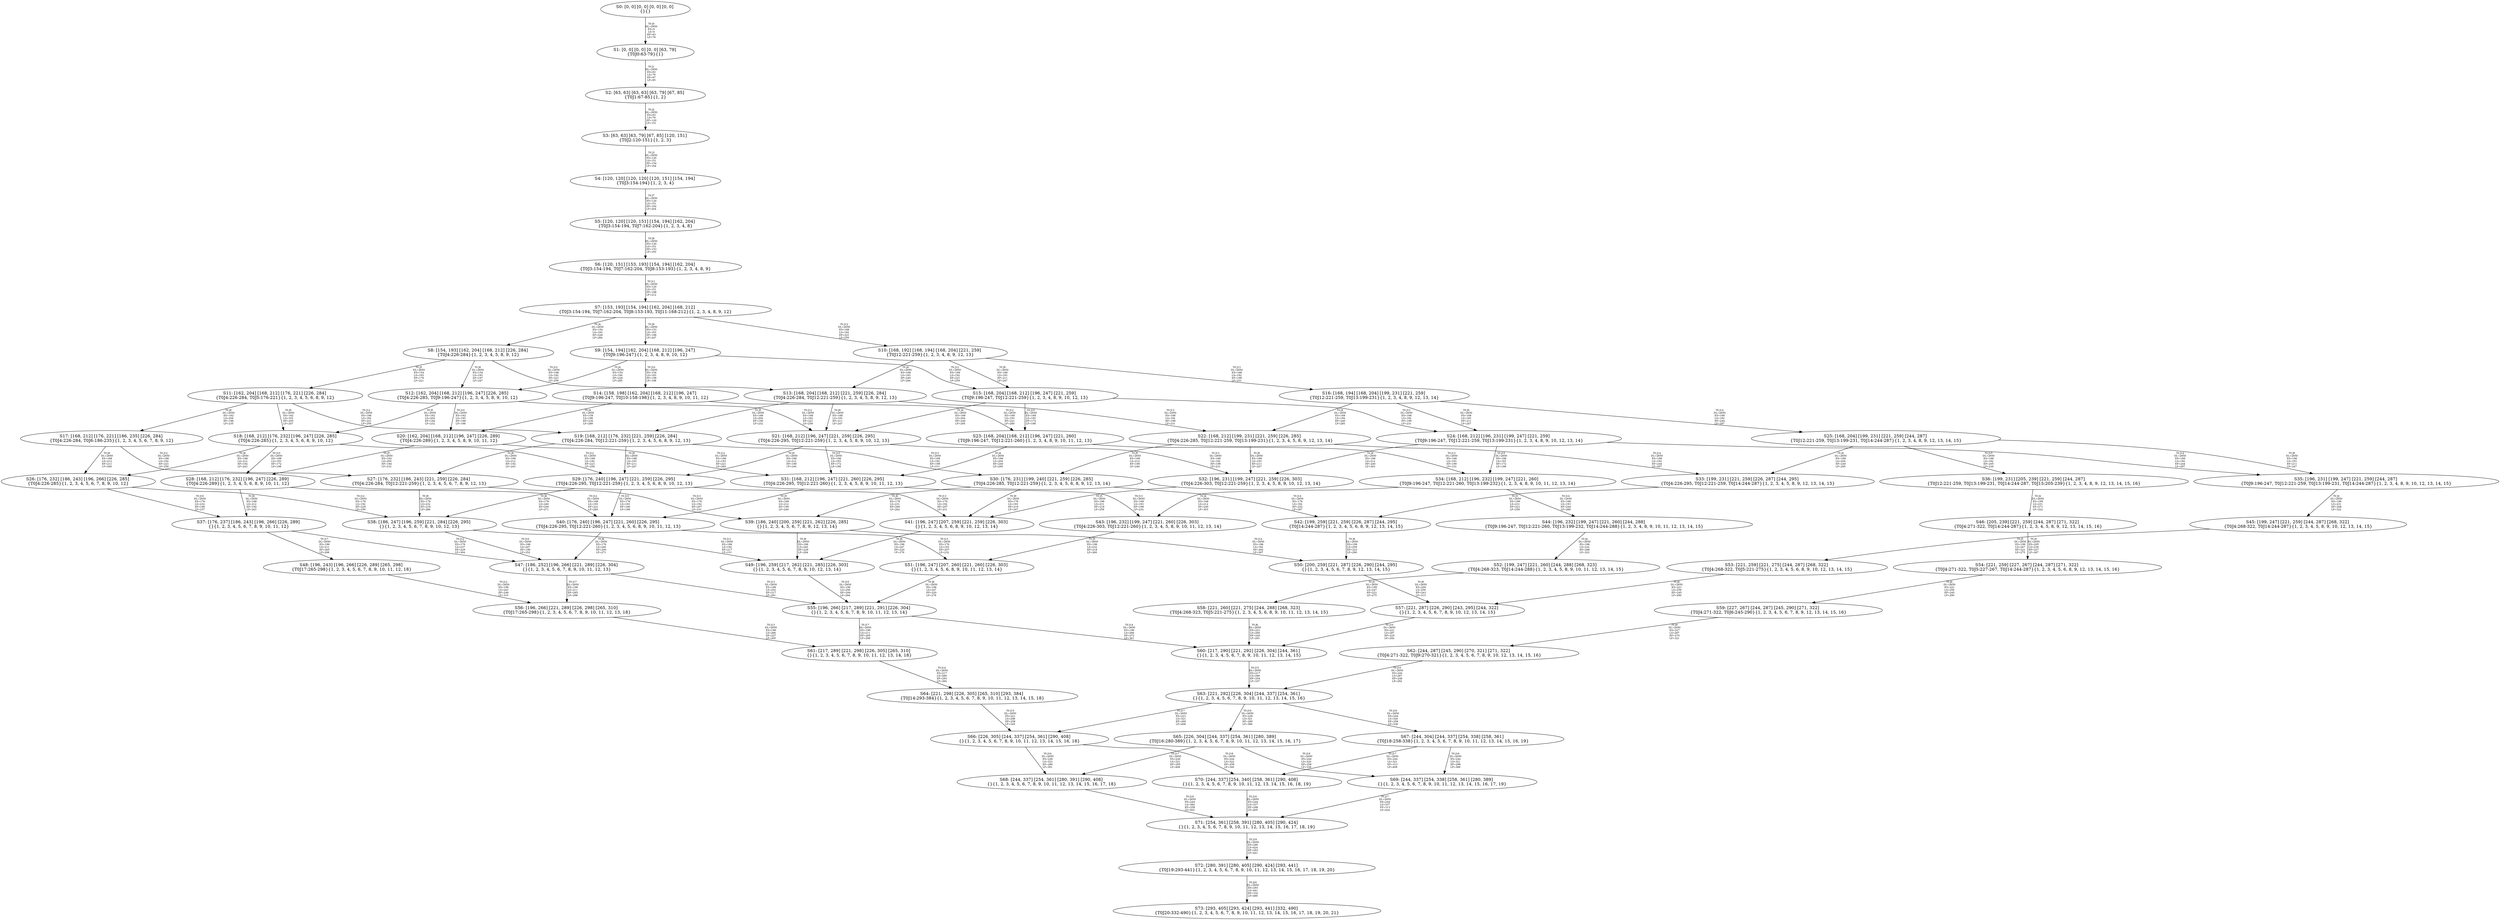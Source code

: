 digraph {
	S0[label="S0: [0, 0] [0, 0] [0, 0] [0, 0] \n{}{}"];
	S1[label="S1: [0, 0] [0, 0] [0, 0] [63, 79] \n{T0J0:63-79}{1}"];
	S2[label="S2: [63, 63] [63, 63] [63, 79] [67, 85] \n{T0J1:67-85}{1, 2}"];
	S3[label="S3: [63, 63] [63, 79] [67, 85] [120, 151] \n{T0J2:120-151}{1, 2, 3}"];
	S4[label="S4: [120, 120] [120, 120] [120, 151] [154, 194] \n{T0J3:154-194}{1, 2, 3, 4}"];
	S5[label="S5: [120, 120] [120, 151] [154, 194] [162, 204] \n{T0J3:154-194, T0J7:162-204}{1, 2, 3, 4, 8}"];
	S6[label="S6: [120, 151] [153, 193] [154, 194] [162, 204] \n{T0J3:154-194, T0J7:162-204, T0J8:153-193}{1, 2, 3, 4, 8, 9}"];
	S7[label="S7: [153, 193] [154, 194] [162, 204] [168, 212] \n{T0J3:154-194, T0J7:162-204, T0J8:153-193, T0J11:168-212}{1, 2, 3, 4, 8, 9, 12}"];
	S8[label="S8: [154, 193] [162, 204] [168, 212] [226, 284] \n{T0J4:226-284}{1, 2, 3, 4, 5, 8, 9, 12}"];
	S9[label="S9: [154, 194] [162, 204] [168, 212] [196, 247] \n{T0J9:196-247}{1, 2, 3, 4, 8, 9, 10, 12}"];
	S10[label="S10: [168, 192] [168, 194] [168, 204] [221, 259] \n{T0J12:221-259}{1, 2, 3, 4, 8, 9, 12, 13}"];
	S11[label="S11: [162, 204] [168, 212] [176, 221] [226, 284] \n{T0J4:226-284, T0J5:176-221}{1, 2, 3, 4, 5, 6, 8, 9, 12}"];
	S12[label="S12: [162, 204] [168, 212] [196, 247] [226, 285] \n{T0J4:226-285, T0J9:196-247}{1, 2, 3, 4, 5, 8, 9, 10, 12}"];
	S13[label="S13: [168, 204] [168, 212] [221, 259] [226, 284] \n{T0J4:226-284, T0J12:221-259}{1, 2, 3, 4, 5, 8, 9, 12, 13}"];
	S14[label="S14: [158, 198] [162, 204] [168, 212] [196, 247] \n{T0J9:196-247, T0J10:158-198}{1, 2, 3, 4, 8, 9, 10, 11, 12}"];
	S15[label="S15: [168, 204] [168, 212] [196, 247] [221, 259] \n{T0J9:196-247, T0J12:221-259}{1, 2, 3, 4, 8, 9, 10, 12, 13}"];
	S16[label="S16: [168, 194] [168, 204] [199, 231] [221, 259] \n{T0J12:221-259, T0J13:199-231}{1, 2, 3, 4, 8, 9, 12, 13, 14}"];
	S17[label="S17: [168, 212] [176, 221] [186, 235] [226, 284] \n{T0J4:226-284, T0J6:186-235}{1, 2, 3, 4, 5, 6, 7, 8, 9, 12}"];
	S18[label="S18: [168, 212] [176, 232] [196, 247] [226, 285] \n{T0J4:226-285}{1, 2, 3, 4, 5, 6, 8, 9, 10, 12}"];
	S19[label="S19: [168, 212] [176, 232] [221, 259] [226, 284] \n{T0J4:226-284, T0J12:221-259}{1, 2, 3, 4, 5, 6, 8, 9, 12, 13}"];
	S20[label="S20: [162, 204] [168, 212] [196, 247] [226, 289] \n{T0J4:226-289}{1, 2, 3, 4, 5, 8, 9, 10, 11, 12}"];
	S21[label="S21: [168, 212] [196, 247] [221, 259] [226, 295] \n{T0J4:226-295, T0J12:221-259}{1, 2, 3, 4, 5, 8, 9, 10, 12, 13}"];
	S22[label="S22: [168, 212] [199, 231] [221, 259] [226, 285] \n{T0J4:226-285, T0J12:221-259, T0J13:199-231}{1, 2, 3, 4, 5, 8, 9, 12, 13, 14}"];
	S23[label="S23: [168, 204] [168, 212] [196, 247] [221, 260] \n{T0J9:196-247, T0J12:221-260}{1, 2, 3, 4, 8, 9, 10, 11, 12, 13}"];
	S24[label="S24: [168, 212] [196, 231] [199, 247] [221, 259] \n{T0J9:196-247, T0J12:221-259, T0J13:199-231}{1, 2, 3, 4, 8, 9, 10, 12, 13, 14}"];
	S25[label="S25: [168, 204] [199, 231] [221, 259] [244, 287] \n{T0J12:221-259, T0J13:199-231, T0J14:244-287}{1, 2, 3, 4, 8, 9, 12, 13, 14, 15}"];
	S26[label="S26: [176, 232] [186, 243] [196, 266] [226, 285] \n{T0J4:226-285}{1, 2, 3, 4, 5, 6, 7, 8, 9, 10, 12}"];
	S27[label="S27: [176, 232] [186, 243] [221, 259] [226, 284] \n{T0J4:226-284, T0J12:221-259}{1, 2, 3, 4, 5, 6, 7, 8, 9, 12, 13}"];
	S28[label="S28: [168, 212] [176, 232] [196, 247] [226, 289] \n{T0J4:226-289}{1, 2, 3, 4, 5, 6, 8, 9, 10, 11, 12}"];
	S29[label="S29: [176, 240] [196, 247] [221, 259] [226, 295] \n{T0J4:226-295, T0J12:221-259}{1, 2, 3, 4, 5, 6, 8, 9, 10, 12, 13}"];
	S30[label="S30: [176, 231] [199, 240] [221, 259] [226, 285] \n{T0J4:226-285, T0J12:221-259}{1, 2, 3, 4, 5, 6, 8, 9, 12, 13, 14}"];
	S31[label="S31: [168, 212] [196, 247] [221, 260] [226, 295] \n{T0J4:226-295, T0J12:221-260}{1, 2, 3, 4, 5, 8, 9, 10, 11, 12, 13}"];
	S32[label="S32: [196, 231] [199, 247] [221, 259] [226, 303] \n{T0J4:226-303, T0J12:221-259}{1, 2, 3, 4, 5, 8, 9, 10, 12, 13, 14}"];
	S33[label="S33: [199, 231] [221, 259] [226, 287] [244, 295] \n{T0J4:226-295, T0J12:221-259, T0J14:244-287}{1, 2, 3, 4, 5, 8, 9, 12, 13, 14, 15}"];
	S34[label="S34: [168, 212] [196, 232] [199, 247] [221, 260] \n{T0J9:196-247, T0J12:221-260, T0J13:199-232}{1, 2, 3, 4, 8, 9, 10, 11, 12, 13, 14}"];
	S35[label="S35: [196, 231] [199, 247] [221, 259] [244, 287] \n{T0J9:196-247, T0J12:221-259, T0J13:199-231, T0J14:244-287}{1, 2, 3, 4, 8, 9, 10, 12, 13, 14, 15}"];
	S36[label="S36: [199, 231] [205, 239] [221, 259] [244, 287] \n{T0J12:221-259, T0J13:199-231, T0J14:244-287, T0J15:205-239}{1, 2, 3, 4, 8, 9, 12, 13, 14, 15, 16}"];
	S37[label="S37: [176, 237] [186, 243] [196, 266] [226, 289] \n{}{1, 2, 3, 4, 5, 6, 7, 8, 9, 10, 11, 12}"];
	S38[label="S38: [186, 247] [196, 259] [221, 284] [226, 295] \n{}{1, 2, 3, 4, 5, 6, 7, 8, 9, 10, 12, 13}"];
	S39[label="S39: [186, 240] [200, 259] [221, 262] [226, 285] \n{}{1, 2, 3, 4, 5, 6, 7, 8, 9, 12, 13, 14}"];
	S40[label="S40: [176, 240] [196, 247] [221, 260] [226, 295] \n{T0J4:226-295, T0J12:221-260}{1, 2, 3, 4, 5, 6, 8, 9, 10, 11, 12, 13}"];
	S41[label="S41: [196, 247] [207, 259] [221, 259] [226, 303] \n{}{1, 2, 3, 4, 5, 6, 8, 9, 10, 12, 13, 14}"];
	S42[label="S42: [199, 259] [221, 259] [226, 287] [244, 295] \n{T0J14:244-287}{1, 2, 3, 4, 5, 6, 8, 9, 12, 13, 14, 15}"];
	S43[label="S43: [196, 232] [199, 247] [221, 260] [226, 303] \n{T0J4:226-303, T0J12:221-260}{1, 2, 3, 4, 5, 8, 9, 10, 11, 12, 13, 14}"];
	S44[label="S44: [196, 232] [199, 247] [221, 260] [244, 288] \n{T0J9:196-247, T0J12:221-260, T0J13:199-232, T0J14:244-288}{1, 2, 3, 4, 8, 9, 10, 11, 12, 13, 14, 15}"];
	S45[label="S45: [199, 247] [221, 259] [244, 287] [268, 322] \n{T0J4:268-322, T0J14:244-287}{1, 2, 3, 4, 5, 8, 9, 10, 12, 13, 14, 15}"];
	S46[label="S46: [205, 239] [221, 259] [244, 287] [271, 322] \n{T0J4:271-322, T0J14:244-287}{1, 2, 3, 4, 5, 8, 9, 12, 13, 14, 15, 16}"];
	S47[label="S47: [186, 252] [196, 266] [221, 289] [226, 304] \n{}{1, 2, 3, 4, 5, 6, 7, 8, 9, 10, 11, 12, 13}"];
	S48[label="S48: [196, 243] [196, 266] [226, 289] [265, 298] \n{T0J17:265-298}{1, 2, 3, 4, 5, 6, 7, 8, 9, 10, 11, 12, 18}"];
	S49[label="S49: [196, 259] [217, 262] [221, 285] [226, 303] \n{}{1, 2, 3, 4, 5, 6, 7, 8, 9, 10, 12, 13, 14}"];
	S50[label="S50: [200, 259] [221, 287] [226, 290] [244, 295] \n{}{1, 2, 3, 4, 5, 6, 7, 8, 9, 12, 13, 14, 15}"];
	S51[label="S51: [196, 247] [207, 260] [221, 260] [226, 303] \n{}{1, 2, 3, 4, 5, 6, 8, 9, 10, 11, 12, 13, 14}"];
	S52[label="S52: [199, 247] [221, 260] [244, 288] [268, 323] \n{T0J4:268-323, T0J14:244-288}{1, 2, 3, 4, 5, 8, 9, 10, 11, 12, 13, 14, 15}"];
	S53[label="S53: [221, 259] [221, 275] [244, 287] [268, 322] \n{T0J4:268-322, T0J5:221-275}{1, 2, 3, 4, 5, 6, 8, 9, 10, 12, 13, 14, 15}"];
	S54[label="S54: [221, 259] [227, 267] [244, 287] [271, 322] \n{T0J4:271-322, T0J5:227-267, T0J14:244-287}{1, 2, 3, 4, 5, 6, 8, 9, 12, 13, 14, 15, 16}"];
	S55[label="S55: [196, 266] [217, 289] [221, 291] [226, 304] \n{}{1, 2, 3, 4, 5, 6, 7, 8, 9, 10, 11, 12, 13, 14}"];
	S56[label="S56: [196, 266] [221, 289] [226, 298] [265, 310] \n{T0J17:265-298}{1, 2, 3, 4, 5, 6, 7, 8, 9, 10, 11, 12, 13, 18}"];
	S57[label="S57: [221, 287] [226, 290] [243, 295] [244, 322] \n{}{1, 2, 3, 4, 5, 6, 7, 8, 9, 10, 12, 13, 14, 15}"];
	S58[label="S58: [221, 260] [221, 275] [244, 288] [268, 323] \n{T0J4:268-323, T0J5:221-275}{1, 2, 3, 4, 5, 6, 8, 9, 10, 11, 12, 13, 14, 15}"];
	S59[label="S59: [227, 267] [244, 287] [245, 290] [271, 322] \n{T0J4:271-322, T0J6:245-290}{1, 2, 3, 4, 5, 6, 7, 8, 9, 12, 13, 14, 15, 16}"];
	S60[label="S60: [217, 290] [221, 292] [226, 304] [244, 361] \n{}{1, 2, 3, 4, 5, 6, 7, 8, 9, 10, 11, 12, 13, 14, 15}"];
	S61[label="S61: [217, 289] [221, 298] [226, 305] [265, 310] \n{}{1, 2, 3, 4, 5, 6, 7, 8, 9, 10, 11, 12, 13, 14, 18}"];
	S62[label="S62: [244, 287] [245, 290] [270, 321] [271, 322] \n{T0J4:271-322, T0J9:270-321}{1, 2, 3, 4, 5, 6, 7, 8, 9, 10, 12, 13, 14, 15, 16}"];
	S63[label="S63: [221, 292] [226, 304] [244, 337] [254, 361] \n{}{1, 2, 3, 4, 5, 6, 7, 8, 9, 10, 11, 12, 13, 14, 15, 16}"];
	S64[label="S64: [221, 298] [226, 305] [265, 310] [293, 384] \n{T0J14:293-384}{1, 2, 3, 4, 5, 6, 7, 8, 9, 10, 11, 12, 13, 14, 15, 18}"];
	S65[label="S65: [226, 304] [244, 337] [254, 361] [280, 389] \n{T0J16:280-389}{1, 2, 3, 4, 5, 6, 7, 8, 9, 10, 11, 12, 13, 14, 15, 16, 17}"];
	S66[label="S66: [226, 305] [244, 337] [254, 361] [290, 408] \n{}{1, 2, 3, 4, 5, 6, 7, 8, 9, 10, 11, 12, 13, 14, 15, 16, 18}"];
	S67[label="S67: [244, 304] [244, 337] [254, 338] [258, 361] \n{T0J18:258-338}{1, 2, 3, 4, 5, 6, 7, 8, 9, 10, 11, 12, 13, 14, 15, 16, 19}"];
	S68[label="S68: [244, 337] [254, 361] [280, 391] [290, 408] \n{}{1, 2, 3, 4, 5, 6, 7, 8, 9, 10, 11, 12, 13, 14, 15, 16, 17, 18}"];
	S69[label="S69: [244, 337] [254, 338] [258, 361] [280, 389] \n{}{1, 2, 3, 4, 5, 6, 7, 8, 9, 10, 11, 12, 13, 14, 15, 16, 17, 19}"];
	S70[label="S70: [244, 337] [254, 340] [258, 361] [290, 408] \n{}{1, 2, 3, 4, 5, 6, 7, 8, 9, 10, 11, 12, 13, 14, 15, 16, 18, 19}"];
	S71[label="S71: [254, 361] [258, 391] [280, 405] [290, 424] \n{}{1, 2, 3, 4, 5, 6, 7, 8, 9, 10, 11, 12, 13, 14, 15, 16, 17, 18, 19}"];
	S72[label="S72: [280, 391] [280, 405] [290, 424] [293, 441] \n{T0J19:293-441}{1, 2, 3, 4, 5, 6, 7, 8, 9, 10, 11, 12, 13, 14, 15, 16, 17, 18, 19, 20}"];
	S73[label="S73: [293, 405] [293, 424] [293, 441] [332, 490] \n{T0J20:332-490}{1, 2, 3, 4, 5, 6, 7, 8, 9, 10, 11, 12, 13, 14, 15, 16, 17, 18, 19, 20, 21}"];
	S0 -> S1[label="T0 J0\nDL=2650\nES=0\nLS=0\nEF=63\nLF=79",fontsize=8];
	S1 -> S2[label="T0 J1\nDL=2650\nES=63\nLS=79\nEF=67\nLF=85",fontsize=8];
	S2 -> S3[label="T0 J2\nDL=2650\nES=63\nLS=79\nEF=120\nLF=151",fontsize=8];
	S3 -> S4[label="T0 J3\nDL=2650\nES=120\nLS=151\nEF=154\nLF=194",fontsize=8];
	S4 -> S5[label="T0 J7\nDL=2650\nES=120\nLS=151\nEF=162\nLF=204",fontsize=8];
	S5 -> S6[label="T0 J8\nDL=2650\nES=120\nLS=151\nEF=153\nLF=193",fontsize=8];
	S6 -> S7[label="T0 J11\nDL=2650\nES=120\nLS=151\nEF=168\nLF=212",fontsize=8];
	S7 -> S8[label="T0 J4\nDL=2650\nES=154\nLS=193\nEF=226\nLF=284",fontsize=8];
	S7 -> S9[label="T0 J9\nDL=2650\nES=153\nLS=193\nEF=196\nLF=247",fontsize=8];
	S7 -> S10[label="T0 J12\nDL=2650\nES=168\nLS=192\nEF=221\nLF=259",fontsize=8];
	S8 -> S11[label="T0 J5\nDL=2650\nES=154\nLS=193\nEF=176\nLF=221",fontsize=8];
	S8 -> S12[label="T0 J9\nDL=2650\nES=154\nLS=193\nEF=197\nLF=247",fontsize=8];
	S8 -> S13[label="T0 J12\nDL=2650\nES=168\nLS=192\nEF=221\nLF=259",fontsize=8];
	S9 -> S12[label="T0 J4\nDL=2650\nES=154\nLS=194\nEF=226\nLF=285",fontsize=8];
	S9 -> S14[label="T0 J10\nDL=2650\nES=154\nLS=193\nEF=158\nLF=198",fontsize=8];
	S9 -> S15[label="T0 J12\nDL=2650\nES=168\nLS=192\nEF=221\nLF=259",fontsize=8];
	S10 -> S13[label="T0 J4\nDL=2650\nES=168\nLS=193\nEF=240\nLF=284",fontsize=8];
	S10 -> S15[label="T0 J9\nDL=2650\nES=168\nLS=193\nEF=211\nLF=247",fontsize=8];
	S10 -> S16[label="T0 J13\nDL=2650\nES=168\nLS=192\nEF=199\nLF=231",fontsize=8];
	S11 -> S17[label="T0 J6\nDL=2650\nES=162\nLS=204\nEF=186\nLF=235",fontsize=8];
	S11 -> S18[label="T0 J9\nDL=2650\nES=162\nLS=193\nEF=205\nLF=247",fontsize=8];
	S11 -> S19[label="T0 J12\nDL=2650\nES=168\nLS=192\nEF=221\nLF=259",fontsize=8];
	S12 -> S18[label="T0 J5\nDL=2650\nES=162\nLS=204\nEF=184\nLF=232",fontsize=8];
	S12 -> S20[label="T0 J10\nDL=2650\nES=162\nLS=193\nEF=166\nLF=198",fontsize=8];
	S12 -> S21[label="T0 J12\nDL=2650\nES=168\nLS=192\nEF=221\nLF=259",fontsize=8];
	S13 -> S19[label="T0 J5\nDL=2650\nES=168\nLS=204\nEF=190\nLF=232",fontsize=8];
	S13 -> S21[label="T0 J9\nDL=2650\nES=168\nLS=193\nEF=211\nLF=247",fontsize=8];
	S13 -> S22[label="T0 J13\nDL=2650\nES=168\nLS=192\nEF=199\nLF=231",fontsize=8];
	S14 -> S20[label="T0 J4\nDL=2650\nES=158\nLS=198\nEF=230\nLF=289",fontsize=8];
	S14 -> S23[label="T0 J12\nDL=2650\nES=168\nLS=193\nEF=221\nLF=260",fontsize=8];
	S15 -> S21[label="T0 J4\nDL=2650\nES=168\nLS=204\nEF=240\nLF=295",fontsize=8];
	S15 -> S23[label="T0 J10\nDL=2650\nES=168\nLS=193\nEF=172\nLF=198",fontsize=8];
	S15 -> S24[label="T0 J13\nDL=2650\nES=168\nLS=192\nEF=199\nLF=231",fontsize=8];
	S16 -> S22[label="T0 J4\nDL=2650\nES=168\nLS=194\nEF=240\nLF=285",fontsize=8];
	S16 -> S24[label="T0 J9\nDL=2650\nES=168\nLS=193\nEF=211\nLF=247",fontsize=8];
	S16 -> S25[label="T0 J14\nDL=2650\nES=168\nLS=192\nEF=244\nLF=287",fontsize=8];
	S17 -> S26[label="T0 J9\nDL=2650\nES=168\nLS=212\nEF=211\nLF=266",fontsize=8];
	S17 -> S27[label="T0 J12\nDL=2650\nES=168\nLS=192\nEF=221\nLF=259",fontsize=8];
	S18 -> S26[label="T0 J6\nDL=2650\nES=168\nLS=212\nEF=192\nLF=243",fontsize=8];
	S18 -> S28[label="T0 J10\nDL=2650\nES=168\nLS=193\nEF=172\nLF=198",fontsize=8];
	S18 -> S29[label="T0 J12\nDL=2650\nES=168\nLS=192\nEF=221\nLF=259",fontsize=8];
	S19 -> S27[label="T0 J6\nDL=2650\nES=168\nLS=212\nEF=192\nLF=243",fontsize=8];
	S19 -> S29[label="T0 J9\nDL=2650\nES=168\nLS=193\nEF=211\nLF=247",fontsize=8];
	S19 -> S30[label="T0 J13\nDL=2650\nES=168\nLS=192\nEF=199\nLF=231",fontsize=8];
	S20 -> S28[label="T0 J5\nDL=2650\nES=162\nLS=204\nEF=184\nLF=232",fontsize=8];
	S20 -> S31[label="T0 J12\nDL=2650\nES=168\nLS=193\nEF=221\nLF=260",fontsize=8];
	S21 -> S29[label="T0 J5\nDL=2650\nES=168\nLS=212\nEF=190\nLF=240",fontsize=8];
	S21 -> S31[label="T0 J10\nDL=2650\nES=168\nLS=193\nEF=172\nLF=198",fontsize=8];
	S21 -> S32[label="T0 J13\nDL=2650\nES=168\nLS=192\nEF=199\nLF=231",fontsize=8];
	S22 -> S30[label="T0 J5\nDL=2650\nES=168\nLS=212\nEF=190\nLF=240",fontsize=8];
	S22 -> S32[label="T0 J9\nDL=2650\nES=168\nLS=193\nEF=211\nLF=247",fontsize=8];
	S22 -> S33[label="T0 J14\nDL=2650\nES=168\nLS=192\nEF=244\nLF=287",fontsize=8];
	S23 -> S31[label="T0 J4\nDL=2650\nES=168\nLS=204\nEF=240\nLF=295",fontsize=8];
	S23 -> S34[label="T0 J13\nDL=2650\nES=168\nLS=193\nEF=199\nLF=232",fontsize=8];
	S24 -> S32[label="T0 J4\nDL=2650\nES=168\nLS=212\nEF=240\nLF=303",fontsize=8];
	S24 -> S34[label="T0 J10\nDL=2650\nES=168\nLS=193\nEF=172\nLF=198",fontsize=8];
	S24 -> S35[label="T0 J14\nDL=2650\nES=168\nLS=192\nEF=244\nLF=287",fontsize=8];
	S25 -> S33[label="T0 J4\nDL=2650\nES=168\nLS=204\nEF=240\nLF=295",fontsize=8];
	S25 -> S35[label="T0 J9\nDL=2650\nES=168\nLS=193\nEF=211\nLF=247",fontsize=8];
	S25 -> S36[label="T0 J15\nDL=2650\nES=168\nLS=192\nEF=205\nLF=239",fontsize=8];
	S26 -> S37[label="T0 J10\nDL=2650\nES=176\nLS=232\nEF=180\nLF=237",fontsize=8];
	S26 -> S38[label="T0 J12\nDL=2650\nES=176\nLS=192\nEF=229\nLF=259",fontsize=8];
	S27 -> S38[label="T0 J9\nDL=2650\nES=176\nLS=232\nEF=219\nLF=286",fontsize=8];
	S27 -> S39[label="T0 J13\nDL=2650\nES=176\nLS=192\nEF=207\nLF=231",fontsize=8];
	S28 -> S37[label="T0 J6\nDL=2650\nES=168\nLS=212\nEF=192\nLF=243",fontsize=8];
	S28 -> S40[label="T0 J12\nDL=2650\nES=168\nLS=193\nEF=221\nLF=260",fontsize=8];
	S29 -> S38[label="T0 J6\nDL=2650\nES=176\nLS=240\nEF=200\nLF=271",fontsize=8];
	S29 -> S40[label="T0 J10\nDL=2650\nES=176\nLS=193\nEF=180\nLF=198",fontsize=8];
	S29 -> S41[label="T0 J13\nDL=2650\nES=176\nLS=192\nEF=207\nLF=231",fontsize=8];
	S30 -> S39[label="T0 J6\nDL=2650\nES=176\nLS=231\nEF=200\nLF=262",fontsize=8];
	S30 -> S41[label="T0 J9\nDL=2650\nES=176\nLS=193\nEF=219\nLF=247",fontsize=8];
	S30 -> S42[label="T0 J14\nDL=2650\nES=176\nLS=192\nEF=252\nLF=287",fontsize=8];
	S31 -> S40[label="T0 J5\nDL=2650\nES=168\nLS=212\nEF=190\nLF=240",fontsize=8];
	S31 -> S43[label="T0 J13\nDL=2650\nES=168\nLS=193\nEF=199\nLF=232",fontsize=8];
	S32 -> S41[label="T0 J5\nDL=2650\nES=196\nLS=231\nEF=218\nLF=259",fontsize=8];
	S33 -> S42[label="T0 J5\nDL=2650\nES=199\nLS=231\nEF=221\nLF=259",fontsize=8];
	S34 -> S43[label="T0 J4\nDL=2650\nES=168\nLS=212\nEF=240\nLF=303",fontsize=8];
	S34 -> S44[label="T0 J14\nDL=2650\nES=168\nLS=193\nEF=244\nLF=288",fontsize=8];
	S35 -> S45[label="T0 J4\nDL=2650\nES=196\nLS=231\nEF=268\nLF=322",fontsize=8];
	S36 -> S46[label="T0 J4\nDL=2650\nES=199\nLS=231\nEF=271\nLF=322",fontsize=8];
	S37 -> S47[label="T0 J12\nDL=2650\nES=176\nLS=237\nEF=229\nLF=304",fontsize=8];
	S37 -> S48[label="T0 J17\nDL=2650\nES=196\nLS=211\nEF=265\nLF=298",fontsize=8];
	S38 -> S47[label="T0 J10\nDL=2650\nES=186\nLS=247\nEF=190\nLF=252",fontsize=8];
	S38 -> S49[label="T0 J13\nDL=2650\nES=186\nLS=192\nEF=217\nLF=231",fontsize=8];
	S39 -> S49[label="T0 J9\nDL=2650\nES=186\nLS=240\nEF=229\nLF=294",fontsize=8];
	S39 -> S50[label="T0 J14\nDL=2650\nES=186\nLS=192\nEF=262\nLF=287",fontsize=8];
	S40 -> S47[label="T0 J6\nDL=2650\nES=176\nLS=240\nEF=200\nLF=271",fontsize=8];
	S40 -> S51[label="T0 J13\nDL=2650\nES=176\nLS=193\nEF=207\nLF=232",fontsize=8];
	S41 -> S49[label="T0 J6\nDL=2650\nES=196\nLS=247\nEF=220\nLF=278",fontsize=8];
	S42 -> S50[label="T0 J6\nDL=2650\nES=199\nLS=259\nEF=223\nLF=290",fontsize=8];
	S43 -> S51[label="T0 J5\nDL=2650\nES=196\nLS=232\nEF=218\nLF=260",fontsize=8];
	S44 -> S52[label="T0 J4\nDL=2650\nES=196\nLS=232\nEF=268\nLF=323",fontsize=8];
	S45 -> S53[label="T0 J5\nDL=2650\nES=199\nLS=247\nEF=221\nLF=275",fontsize=8];
	S46 -> S54[label="T0 J5\nDL=2650\nES=205\nLS=239\nEF=227\nLF=267",fontsize=8];
	S47 -> S55[label="T0 J13\nDL=2650\nES=186\nLS=252\nEF=217\nLF=291",fontsize=8];
	S47 -> S56[label="T0 J17\nDL=2650\nES=196\nLS=211\nEF=265\nLF=298",fontsize=8];
	S48 -> S56[label="T0 J12\nDL=2650\nES=196\nLS=243\nEF=249\nLF=310",fontsize=8];
	S49 -> S55[label="T0 J10\nDL=2650\nES=196\nLS=259\nEF=200\nLF=264",fontsize=8];
	S50 -> S57[label="T0 J9\nDL=2650\nES=200\nLS=259\nEF=243\nLF=313",fontsize=8];
	S51 -> S55[label="T0 J6\nDL=2650\nES=196\nLS=247\nEF=220\nLF=278",fontsize=8];
	S52 -> S58[label="T0 J5\nDL=2650\nES=199\nLS=247\nEF=221\nLF=275",fontsize=8];
	S53 -> S57[label="T0 J6\nDL=2650\nES=221\nLS=259\nEF=245\nLF=290",fontsize=8];
	S54 -> S59[label="T0 J6\nDL=2650\nES=221\nLS=259\nEF=245\nLF=290",fontsize=8];
	S55 -> S60[label="T0 J14\nDL=2650\nES=196\nLS=266\nEF=272\nLF=361",fontsize=8];
	S55 -> S61[label="T0 J17\nDL=2650\nES=196\nLS=211\nEF=265\nLF=298",fontsize=8];
	S56 -> S61[label="T0 J13\nDL=2650\nES=196\nLS=266\nEF=227\nLF=305",fontsize=8];
	S57 -> S60[label="T0 J10\nDL=2650\nES=221\nLS=287\nEF=225\nLF=292",fontsize=8];
	S58 -> S60[label="T0 J6\nDL=2650\nES=221\nLS=260\nEF=245\nLF=291",fontsize=8];
	S59 -> S62[label="T0 J9\nDL=2650\nES=227\nLS=267\nEF=270\nLF=321",fontsize=8];
	S60 -> S63[label="T0 J15\nDL=2650\nES=217\nLS=290\nEF=254\nLF=337",fontsize=8];
	S61 -> S64[label="T0 J14\nDL=2650\nES=217\nLS=289\nEF=293\nLF=384",fontsize=8];
	S62 -> S63[label="T0 J10\nDL=2650\nES=244\nLS=287\nEF=248\nLF=292",fontsize=8];
	S63 -> S65[label="T0 J16\nDL=2650\nES=226\nLS=321\nEF=280\nLF=389",fontsize=8];
	S63 -> S66[label="T0 J17\nDL=2650\nES=221\nLS=321\nEF=290\nLF=408",fontsize=8];
	S63 -> S67[label="T0 J18\nDL=2650\nES=244\nLS=320\nEF=258\nLF=338",fontsize=8];
	S64 -> S66[label="T0 J15\nDL=2650\nES=221\nLS=298\nEF=258\nLF=345",fontsize=8];
	S65 -> S68[label="T0 J17\nDL=2650\nES=226\nLS=321\nEF=295\nLF=408",fontsize=8];
	S65 -> S69[label="T0 J18\nDL=2650\nES=244\nLS=320\nEF=258\nLF=338",fontsize=8];
	S66 -> S68[label="T0 J16\nDL=2650\nES=226\nLS=323\nEF=280\nLF=391",fontsize=8];
	S66 -> S70[label="T0 J18\nDL=2650\nES=244\nLS=322\nEF=258\nLF=340",fontsize=8];
	S67 -> S69[label="T0 J16\nDL=2650\nES=244\nLS=321\nEF=298\nLF=389",fontsize=8];
	S67 -> S70[label="T0 J17\nDL=2650\nES=244\nLS=321\nEF=313\nLF=408",fontsize=8];
	S68 -> S71[label="T0 J18\nDL=2650\nES=244\nLS=384\nEF=258\nLF=402",fontsize=8];
	S69 -> S71[label="T0 J17\nDL=2650\nES=244\nLS=337\nEF=313\nLF=424",fontsize=8];
	S70 -> S71[label="T0 J16\nDL=2650\nES=244\nLS=337\nEF=298\nLF=405",fontsize=8];
	S71 -> S72[label="T0 J19\nDL=2650\nES=280\nLS=424\nEF=293\nLF=441",fontsize=8];
	S72 -> S73[label="T0 J20\nDL=2650\nES=293\nLS=441\nEF=332\nLF=490",fontsize=8];
}
